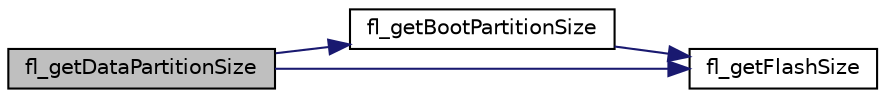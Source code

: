 digraph "fl_getDataPartitionSize"
{
 // INTERACTIVE_SVG=YES
  edge [fontname="Helvetica",fontsize="10",labelfontname="Helvetica",labelfontsize="10"];
  node [fontname="Helvetica",fontsize="10",shape=record];
  rankdir="LR";
  Node1 [label="fl_getDataPartitionSize",height=0.2,width=0.4,color="black", fillcolor="grey75", style="filled" fontcolor="black"];
  Node1 -> Node2 [color="midnightblue",fontsize="10",style="solid",fontname="Helvetica"];
  Node2 [label="fl_getBootPartitionSize",height=0.2,width=0.4,color="black", fillcolor="white", style="filled",URL="$flashlib_8c.html#a8d249287795e51c71d2aad170ea6675b"];
  Node2 -> Node3 [color="midnightblue",fontsize="10",style="solid",fontname="Helvetica"];
  Node3 [label="fl_getFlashSize",height=0.2,width=0.4,color="black", fillcolor="white", style="filled",URL="$flashlib_8c.html#ab799c7f07d473e0e76035ff44b6f85e1"];
  Node1 -> Node3 [color="midnightblue",fontsize="10",style="solid",fontname="Helvetica"];
}
